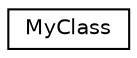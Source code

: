 digraph "Graphical Class Hierarchy"
{
 // LATEX_PDF_SIZE
  edge [fontname="Helvetica",fontsize="10",labelfontname="Helvetica",labelfontsize="10"];
  node [fontname="Helvetica",fontsize="10",shape=record];
  rankdir="LR";
  Node0 [label="MyClass",height=0.2,width=0.4,color="black", fillcolor="white", style="filled",URL="$classMyClass.html",tooltip=" "];
}
